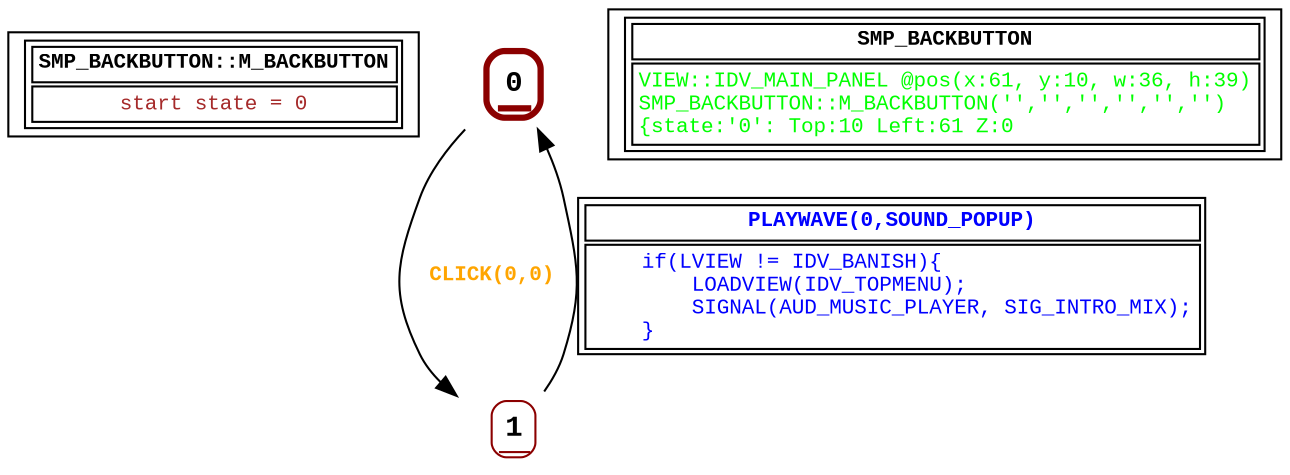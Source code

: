 digraph Automaton {
 fontname="Courier New"
	node [shape=oval, fontname="Courier New"];
	filename[shape = record, fontsize=10, label=< <table border="1"><tr><td><b>SMP_BACKBUTTON::M_BACKBUTTON<br align="left"/></b></td></tr>
<tr><td><font point-size="10" color ="brown">start state = 0<br align="left"/></font></td></tr></table>>
];
	0[shape = none, fontsize=14, label=< <table border="3" color="darkred" style="rounded"><tr><td sides="b"><b>0<br align="left"/></b></td></tr>
</table>>];
"0" -> "1" [fontcolor=orange,fontsize=10,fontname="Courier New", label=< <table border="0"><tr><td><b>CLICK(0,0)<br align="left"/></b></td></tr>
</table>>
];
	1[shape = none, fontsize=14, label=< <table border="1" color="darkred" style="rounded"><tr><td sides="b"><b>1<br align="left"/></b></td></tr>
</table>>];
"1" -> "0" [fontcolor=blue,fontsize=10,fontname="Courier New", label=< <table border="1"><tr><td><b>PLAYWAVE(0,SOUND_POPUP)<br align="left"/></b></td></tr>
<tr><td><font point-size="10" color ="blue">    if(LVIEW != IDV_BANISH)&#123;<br align="left"/>        LOADVIEW(IDV_TOPMENU);<br align="left"/>        SIGNAL(AUD_MUSIC_PLAYER, SIG_INTRO_MIX);<br align="left"/>    &#125;<br align="left"/></font></td></tr></table>>
];
	status[shape = record, fontsize=10, label=< <table border="1"><tr><td><b>SMP_BACKBUTTON<br align="left"/></b></td></tr>
<tr><td><font point-size="10" color ="green">VIEW::IDV_MAIN_PANEL @pos(x:61, y:10, w:36, h:39)<br align="left"/>SMP_BACKBUTTON::M_BACKBUTTON(&apos;&apos;,&apos;&apos;,&apos;&apos;,&apos;&apos;,&apos;&apos;,&apos;&apos;)<br align="left"/>			&#123;state:&apos;0&apos;: Top:10 Left:61 Z:0<br align="left"/></font></td></tr></table>>
];
}
